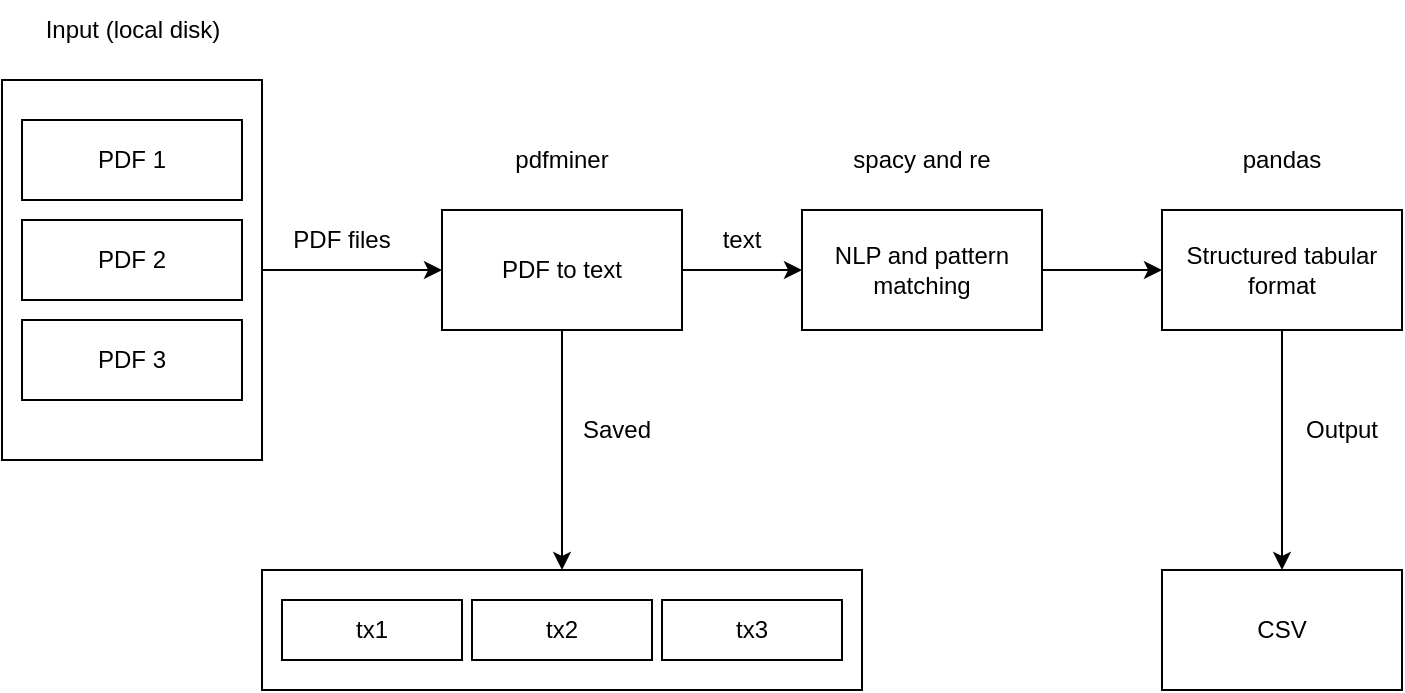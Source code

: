 <mxfile version="16.3.0" type="device"><diagram id="9ekZEkwaZ-XxCBQw3-B8" name="automated-resume-parser"><mxGraphModel dx="946" dy="614" grid="0" gridSize="10" guides="1" tooltips="1" connect="1" arrows="1" fold="1" page="1" pageScale="1" pageWidth="850" pageHeight="1100" math="0" shadow="0"><root><mxCell id="0"/><mxCell id="1" parent="0"/><mxCell id="3qFA-axFbo9kmOufW46H-14" value="" style="rounded=0;whiteSpace=wrap;html=1;" vertex="1" parent="1"><mxGeometry x="200" y="345" width="300" height="60" as="geometry"/></mxCell><mxCell id="3qFA-axFbo9kmOufW46H-6" style="edgeStyle=orthogonalEdgeStyle;rounded=0;orthogonalLoop=1;jettySize=auto;html=1;entryX=0;entryY=0.5;entryDx=0;entryDy=0;" edge="1" parent="1" source="3qFA-axFbo9kmOufW46H-4" target="3qFA-axFbo9kmOufW46H-5"><mxGeometry relative="1" as="geometry"/></mxCell><mxCell id="3qFA-axFbo9kmOufW46H-4" value="" style="rounded=0;whiteSpace=wrap;html=1;" vertex="1" parent="1"><mxGeometry x="70" y="100" width="130" height="190" as="geometry"/></mxCell><mxCell id="3qFA-axFbo9kmOufW46H-1" value="PDF 1" style="rounded=0;whiteSpace=wrap;html=1;" vertex="1" parent="1"><mxGeometry x="80" y="120" width="110" height="40" as="geometry"/></mxCell><mxCell id="3qFA-axFbo9kmOufW46H-2" value="PDF 2" style="rounded=0;whiteSpace=wrap;html=1;" vertex="1" parent="1"><mxGeometry x="80" y="170" width="110" height="40" as="geometry"/></mxCell><mxCell id="3qFA-axFbo9kmOufW46H-3" value="PDF 3" style="rounded=0;whiteSpace=wrap;html=1;" vertex="1" parent="1"><mxGeometry x="80" y="220" width="110" height="40" as="geometry"/></mxCell><mxCell id="3qFA-axFbo9kmOufW46H-8" style="edgeStyle=orthogonalEdgeStyle;rounded=0;orthogonalLoop=1;jettySize=auto;html=1;exitX=1;exitY=0.5;exitDx=0;exitDy=0;entryX=0;entryY=0.5;entryDx=0;entryDy=0;" edge="1" parent="1" source="3qFA-axFbo9kmOufW46H-5" target="3qFA-axFbo9kmOufW46H-7"><mxGeometry relative="1" as="geometry"/></mxCell><mxCell id="3qFA-axFbo9kmOufW46H-15" style="edgeStyle=orthogonalEdgeStyle;rounded=0;orthogonalLoop=1;jettySize=auto;html=1;exitX=0.5;exitY=1;exitDx=0;exitDy=0;entryX=0.5;entryY=0;entryDx=0;entryDy=0;" edge="1" parent="1" source="3qFA-axFbo9kmOufW46H-5" target="3qFA-axFbo9kmOufW46H-14"><mxGeometry relative="1" as="geometry"/></mxCell><mxCell id="3qFA-axFbo9kmOufW46H-5" value="PDF to text" style="rounded=0;whiteSpace=wrap;html=1;" vertex="1" parent="1"><mxGeometry x="290" y="165" width="120" height="60" as="geometry"/></mxCell><mxCell id="3qFA-axFbo9kmOufW46H-10" style="edgeStyle=orthogonalEdgeStyle;rounded=0;orthogonalLoop=1;jettySize=auto;html=1;exitX=1;exitY=0.5;exitDx=0;exitDy=0;entryX=0;entryY=0.5;entryDx=0;entryDy=0;" edge="1" parent="1" source="3qFA-axFbo9kmOufW46H-7" target="3qFA-axFbo9kmOufW46H-9"><mxGeometry relative="1" as="geometry"/></mxCell><mxCell id="3qFA-axFbo9kmOufW46H-7" value="NLP and pattern matching" style="rounded=0;whiteSpace=wrap;html=1;" vertex="1" parent="1"><mxGeometry x="470" y="165" width="120" height="60" as="geometry"/></mxCell><mxCell id="3qFA-axFbo9kmOufW46H-17" style="edgeStyle=orthogonalEdgeStyle;rounded=0;orthogonalLoop=1;jettySize=auto;html=1;exitX=0.5;exitY=1;exitDx=0;exitDy=0;" edge="1" parent="1" source="3qFA-axFbo9kmOufW46H-9" target="3qFA-axFbo9kmOufW46H-16"><mxGeometry relative="1" as="geometry"/></mxCell><mxCell id="3qFA-axFbo9kmOufW46H-9" value="Structured tabular format" style="rounded=0;whiteSpace=wrap;html=1;" vertex="1" parent="1"><mxGeometry x="650" y="165" width="120" height="60" as="geometry"/></mxCell><mxCell id="3qFA-axFbo9kmOufW46H-11" value="tx1" style="rounded=0;whiteSpace=wrap;html=1;" vertex="1" parent="1"><mxGeometry x="210" y="360" width="90" height="30" as="geometry"/></mxCell><mxCell id="3qFA-axFbo9kmOufW46H-12" value="tx2" style="rounded=0;whiteSpace=wrap;html=1;" vertex="1" parent="1"><mxGeometry x="305" y="360" width="90" height="30" as="geometry"/></mxCell><mxCell id="3qFA-axFbo9kmOufW46H-13" value="tx3" style="rounded=0;whiteSpace=wrap;html=1;" vertex="1" parent="1"><mxGeometry x="400" y="360" width="90" height="30" as="geometry"/></mxCell><mxCell id="3qFA-axFbo9kmOufW46H-16" value="CSV" style="rounded=0;whiteSpace=wrap;html=1;" vertex="1" parent="1"><mxGeometry x="650" y="345" width="120" height="60" as="geometry"/></mxCell><mxCell id="3qFA-axFbo9kmOufW46H-18" value="Input (local disk)" style="text;html=1;strokeColor=none;fillColor=none;align=center;verticalAlign=middle;whiteSpace=wrap;rounded=0;" vertex="1" parent="1"><mxGeometry x="72.5" y="60" width="125" height="30" as="geometry"/></mxCell><mxCell id="3qFA-axFbo9kmOufW46H-19" value="Saved" style="text;html=1;strokeColor=none;fillColor=none;align=center;verticalAlign=middle;whiteSpace=wrap;rounded=0;" vertex="1" parent="1"><mxGeometry x="345" y="260" width="65" height="30" as="geometry"/></mxCell><mxCell id="3qFA-axFbo9kmOufW46H-20" value="PDF files" style="text;html=1;strokeColor=none;fillColor=none;align=center;verticalAlign=middle;whiteSpace=wrap;rounded=0;" vertex="1" parent="1"><mxGeometry x="210" y="165" width="60" height="30" as="geometry"/></mxCell><mxCell id="3qFA-axFbo9kmOufW46H-21" value="pdfminer" style="text;html=1;strokeColor=none;fillColor=none;align=center;verticalAlign=middle;whiteSpace=wrap;rounded=0;" vertex="1" parent="1"><mxGeometry x="320" y="125" width="60" height="30" as="geometry"/></mxCell><mxCell id="3qFA-axFbo9kmOufW46H-22" value="spacy and re" style="text;html=1;strokeColor=none;fillColor=none;align=center;verticalAlign=middle;whiteSpace=wrap;rounded=0;" vertex="1" parent="1"><mxGeometry x="475" y="125" width="110" height="30" as="geometry"/></mxCell><mxCell id="3qFA-axFbo9kmOufW46H-23" value="pandas" style="text;html=1;strokeColor=none;fillColor=none;align=center;verticalAlign=middle;whiteSpace=wrap;rounded=0;" vertex="1" parent="1"><mxGeometry x="680" y="125" width="60" height="30" as="geometry"/></mxCell><mxCell id="3qFA-axFbo9kmOufW46H-24" value="Output" style="text;html=1;strokeColor=none;fillColor=none;align=center;verticalAlign=middle;whiteSpace=wrap;rounded=0;" vertex="1" parent="1"><mxGeometry x="710" y="260" width="60" height="30" as="geometry"/></mxCell><mxCell id="3qFA-axFbo9kmOufW46H-25" value="text" style="text;html=1;strokeColor=none;fillColor=none;align=center;verticalAlign=middle;whiteSpace=wrap;rounded=0;" vertex="1" parent="1"><mxGeometry x="410" y="165" width="60" height="30" as="geometry"/></mxCell></root></mxGraphModel></diagram></mxfile>